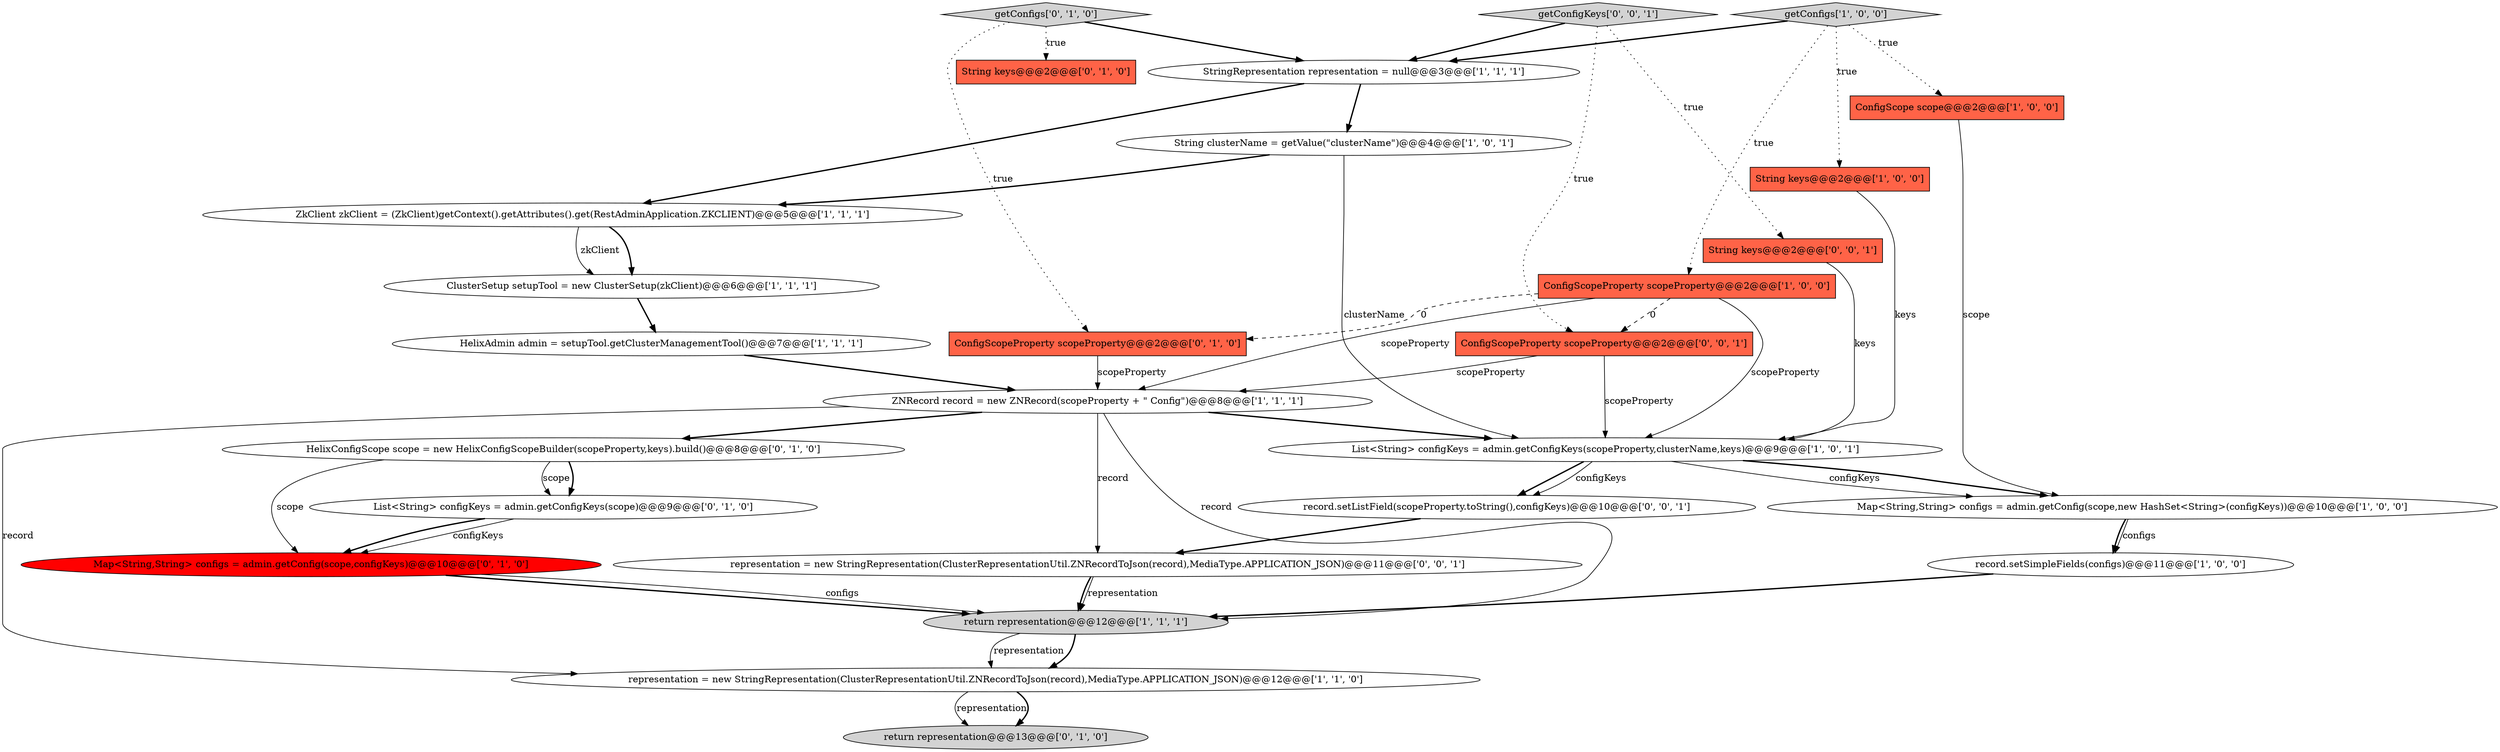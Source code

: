 digraph {
2 [style = filled, label = "return representation@@@12@@@['1', '1', '1']", fillcolor = lightgray, shape = ellipse image = "AAA0AAABBB1BBB"];
11 [style = filled, label = "record.setSimpleFields(configs)@@@11@@@['1', '0', '0']", fillcolor = white, shape = ellipse image = "AAA0AAABBB1BBB"];
16 [style = filled, label = "Map<String,String> configs = admin.getConfig(scope,configKeys)@@@10@@@['0', '1', '0']", fillcolor = red, shape = ellipse image = "AAA1AAABBB2BBB"];
9 [style = filled, label = "List<String> configKeys = admin.getConfigKeys(scopeProperty,clusterName,keys)@@@9@@@['1', '0', '1']", fillcolor = white, shape = ellipse image = "AAA0AAABBB1BBB"];
5 [style = filled, label = "ConfigScope scope@@@2@@@['1', '0', '0']", fillcolor = tomato, shape = box image = "AAA0AAABBB1BBB"];
3 [style = filled, label = "representation = new StringRepresentation(ClusterRepresentationUtil.ZNRecordToJson(record),MediaType.APPLICATION_JSON)@@@12@@@['1', '1', '0']", fillcolor = white, shape = ellipse image = "AAA0AAABBB1BBB"];
20 [style = filled, label = "getConfigs['0', '1', '0']", fillcolor = lightgray, shape = diamond image = "AAA0AAABBB2BBB"];
6 [style = filled, label = "ZkClient zkClient = (ZkClient)getContext().getAttributes().get(RestAdminApplication.ZKCLIENT)@@@5@@@['1', '1', '1']", fillcolor = white, shape = ellipse image = "AAA0AAABBB1BBB"];
4 [style = filled, label = "getConfigs['1', '0', '0']", fillcolor = lightgray, shape = diamond image = "AAA0AAABBB1BBB"];
13 [style = filled, label = "String clusterName = getValue(\"clusterName\")@@@4@@@['1', '0', '1']", fillcolor = white, shape = ellipse image = "AAA0AAABBB1BBB"];
18 [style = filled, label = "return representation@@@13@@@['0', '1', '0']", fillcolor = lightgray, shape = ellipse image = "AAA0AAABBB2BBB"];
7 [style = filled, label = "String keys@@@2@@@['1', '0', '0']", fillcolor = tomato, shape = box image = "AAA0AAABBB1BBB"];
23 [style = filled, label = "getConfigKeys['0', '0', '1']", fillcolor = lightgray, shape = diamond image = "AAA0AAABBB3BBB"];
10 [style = filled, label = "Map<String,String> configs = admin.getConfig(scope,new HashSet<String>(configKeys))@@@10@@@['1', '0', '0']", fillcolor = white, shape = ellipse image = "AAA0AAABBB1BBB"];
25 [style = filled, label = "ConfigScopeProperty scopeProperty@@@2@@@['0', '0', '1']", fillcolor = tomato, shape = box image = "AAA0AAABBB3BBB"];
24 [style = filled, label = "String keys@@@2@@@['0', '0', '1']", fillcolor = tomato, shape = box image = "AAA0AAABBB3BBB"];
17 [style = filled, label = "List<String> configKeys = admin.getConfigKeys(scope)@@@9@@@['0', '1', '0']", fillcolor = white, shape = ellipse image = "AAA0AAABBB2BBB"];
21 [style = filled, label = "ConfigScopeProperty scopeProperty@@@2@@@['0', '1', '0']", fillcolor = tomato, shape = box image = "AAA1AAABBB2BBB"];
26 [style = filled, label = "representation = new StringRepresentation(ClusterRepresentationUtil.ZNRecordToJson(record),MediaType.APPLICATION_JSON)@@@11@@@['0', '0', '1']", fillcolor = white, shape = ellipse image = "AAA0AAABBB3BBB"];
1 [style = filled, label = "HelixAdmin admin = setupTool.getClusterManagementTool()@@@7@@@['1', '1', '1']", fillcolor = white, shape = ellipse image = "AAA0AAABBB1BBB"];
12 [style = filled, label = "StringRepresentation representation = null@@@3@@@['1', '1', '1']", fillcolor = white, shape = ellipse image = "AAA0AAABBB1BBB"];
0 [style = filled, label = "ClusterSetup setupTool = new ClusterSetup(zkClient)@@@6@@@['1', '1', '1']", fillcolor = white, shape = ellipse image = "AAA0AAABBB1BBB"];
22 [style = filled, label = "record.setListField(scopeProperty.toString(),configKeys)@@@10@@@['0', '0', '1']", fillcolor = white, shape = ellipse image = "AAA0AAABBB3BBB"];
14 [style = filled, label = "ConfigScopeProperty scopeProperty@@@2@@@['1', '0', '0']", fillcolor = tomato, shape = box image = "AAA1AAABBB1BBB"];
8 [style = filled, label = "ZNRecord record = new ZNRecord(scopeProperty + \" Config\")@@@8@@@['1', '1', '1']", fillcolor = white, shape = ellipse image = "AAA0AAABBB1BBB"];
19 [style = filled, label = "String keys@@@2@@@['0', '1', '0']", fillcolor = tomato, shape = box image = "AAA0AAABBB2BBB"];
15 [style = filled, label = "HelixConfigScope scope = new HelixConfigScopeBuilder(scopeProperty,keys).build()@@@8@@@['0', '1', '0']", fillcolor = white, shape = ellipse image = "AAA0AAABBB2BBB"];
9->22 [style = bold, label=""];
22->26 [style = bold, label=""];
4->5 [style = dotted, label="true"];
17->16 [style = solid, label="configKeys"];
9->10 [style = solid, label="configKeys"];
10->11 [style = solid, label="configs"];
1->8 [style = bold, label=""];
8->15 [style = bold, label=""];
7->9 [style = solid, label="keys"];
14->25 [style = dashed, label="0"];
8->26 [style = solid, label="record"];
5->10 [style = solid, label="scope"];
2->3 [style = bold, label=""];
4->7 [style = dotted, label="true"];
9->22 [style = solid, label="configKeys"];
6->0 [style = bold, label=""];
20->21 [style = dotted, label="true"];
2->3 [style = solid, label="representation"];
9->10 [style = bold, label=""];
16->2 [style = bold, label=""];
3->18 [style = solid, label="representation"];
24->9 [style = solid, label="keys"];
12->6 [style = bold, label=""];
4->14 [style = dotted, label="true"];
11->2 [style = bold, label=""];
3->18 [style = bold, label=""];
25->8 [style = solid, label="scopeProperty"];
12->13 [style = bold, label=""];
26->2 [style = bold, label=""];
26->2 [style = solid, label="representation"];
15->16 [style = solid, label="scope"];
15->17 [style = bold, label=""];
14->9 [style = solid, label="scopeProperty"];
16->2 [style = solid, label="configs"];
14->8 [style = solid, label="scopeProperty"];
0->1 [style = bold, label=""];
21->8 [style = solid, label="scopeProperty"];
20->12 [style = bold, label=""];
15->17 [style = solid, label="scope"];
8->9 [style = bold, label=""];
4->12 [style = bold, label=""];
25->9 [style = solid, label="scopeProperty"];
14->21 [style = dashed, label="0"];
23->12 [style = bold, label=""];
20->19 [style = dotted, label="true"];
8->2 [style = solid, label="record"];
8->3 [style = solid, label="record"];
13->6 [style = bold, label=""];
13->9 [style = solid, label="clusterName"];
23->25 [style = dotted, label="true"];
23->24 [style = dotted, label="true"];
17->16 [style = bold, label=""];
6->0 [style = solid, label="zkClient"];
10->11 [style = bold, label=""];
}
